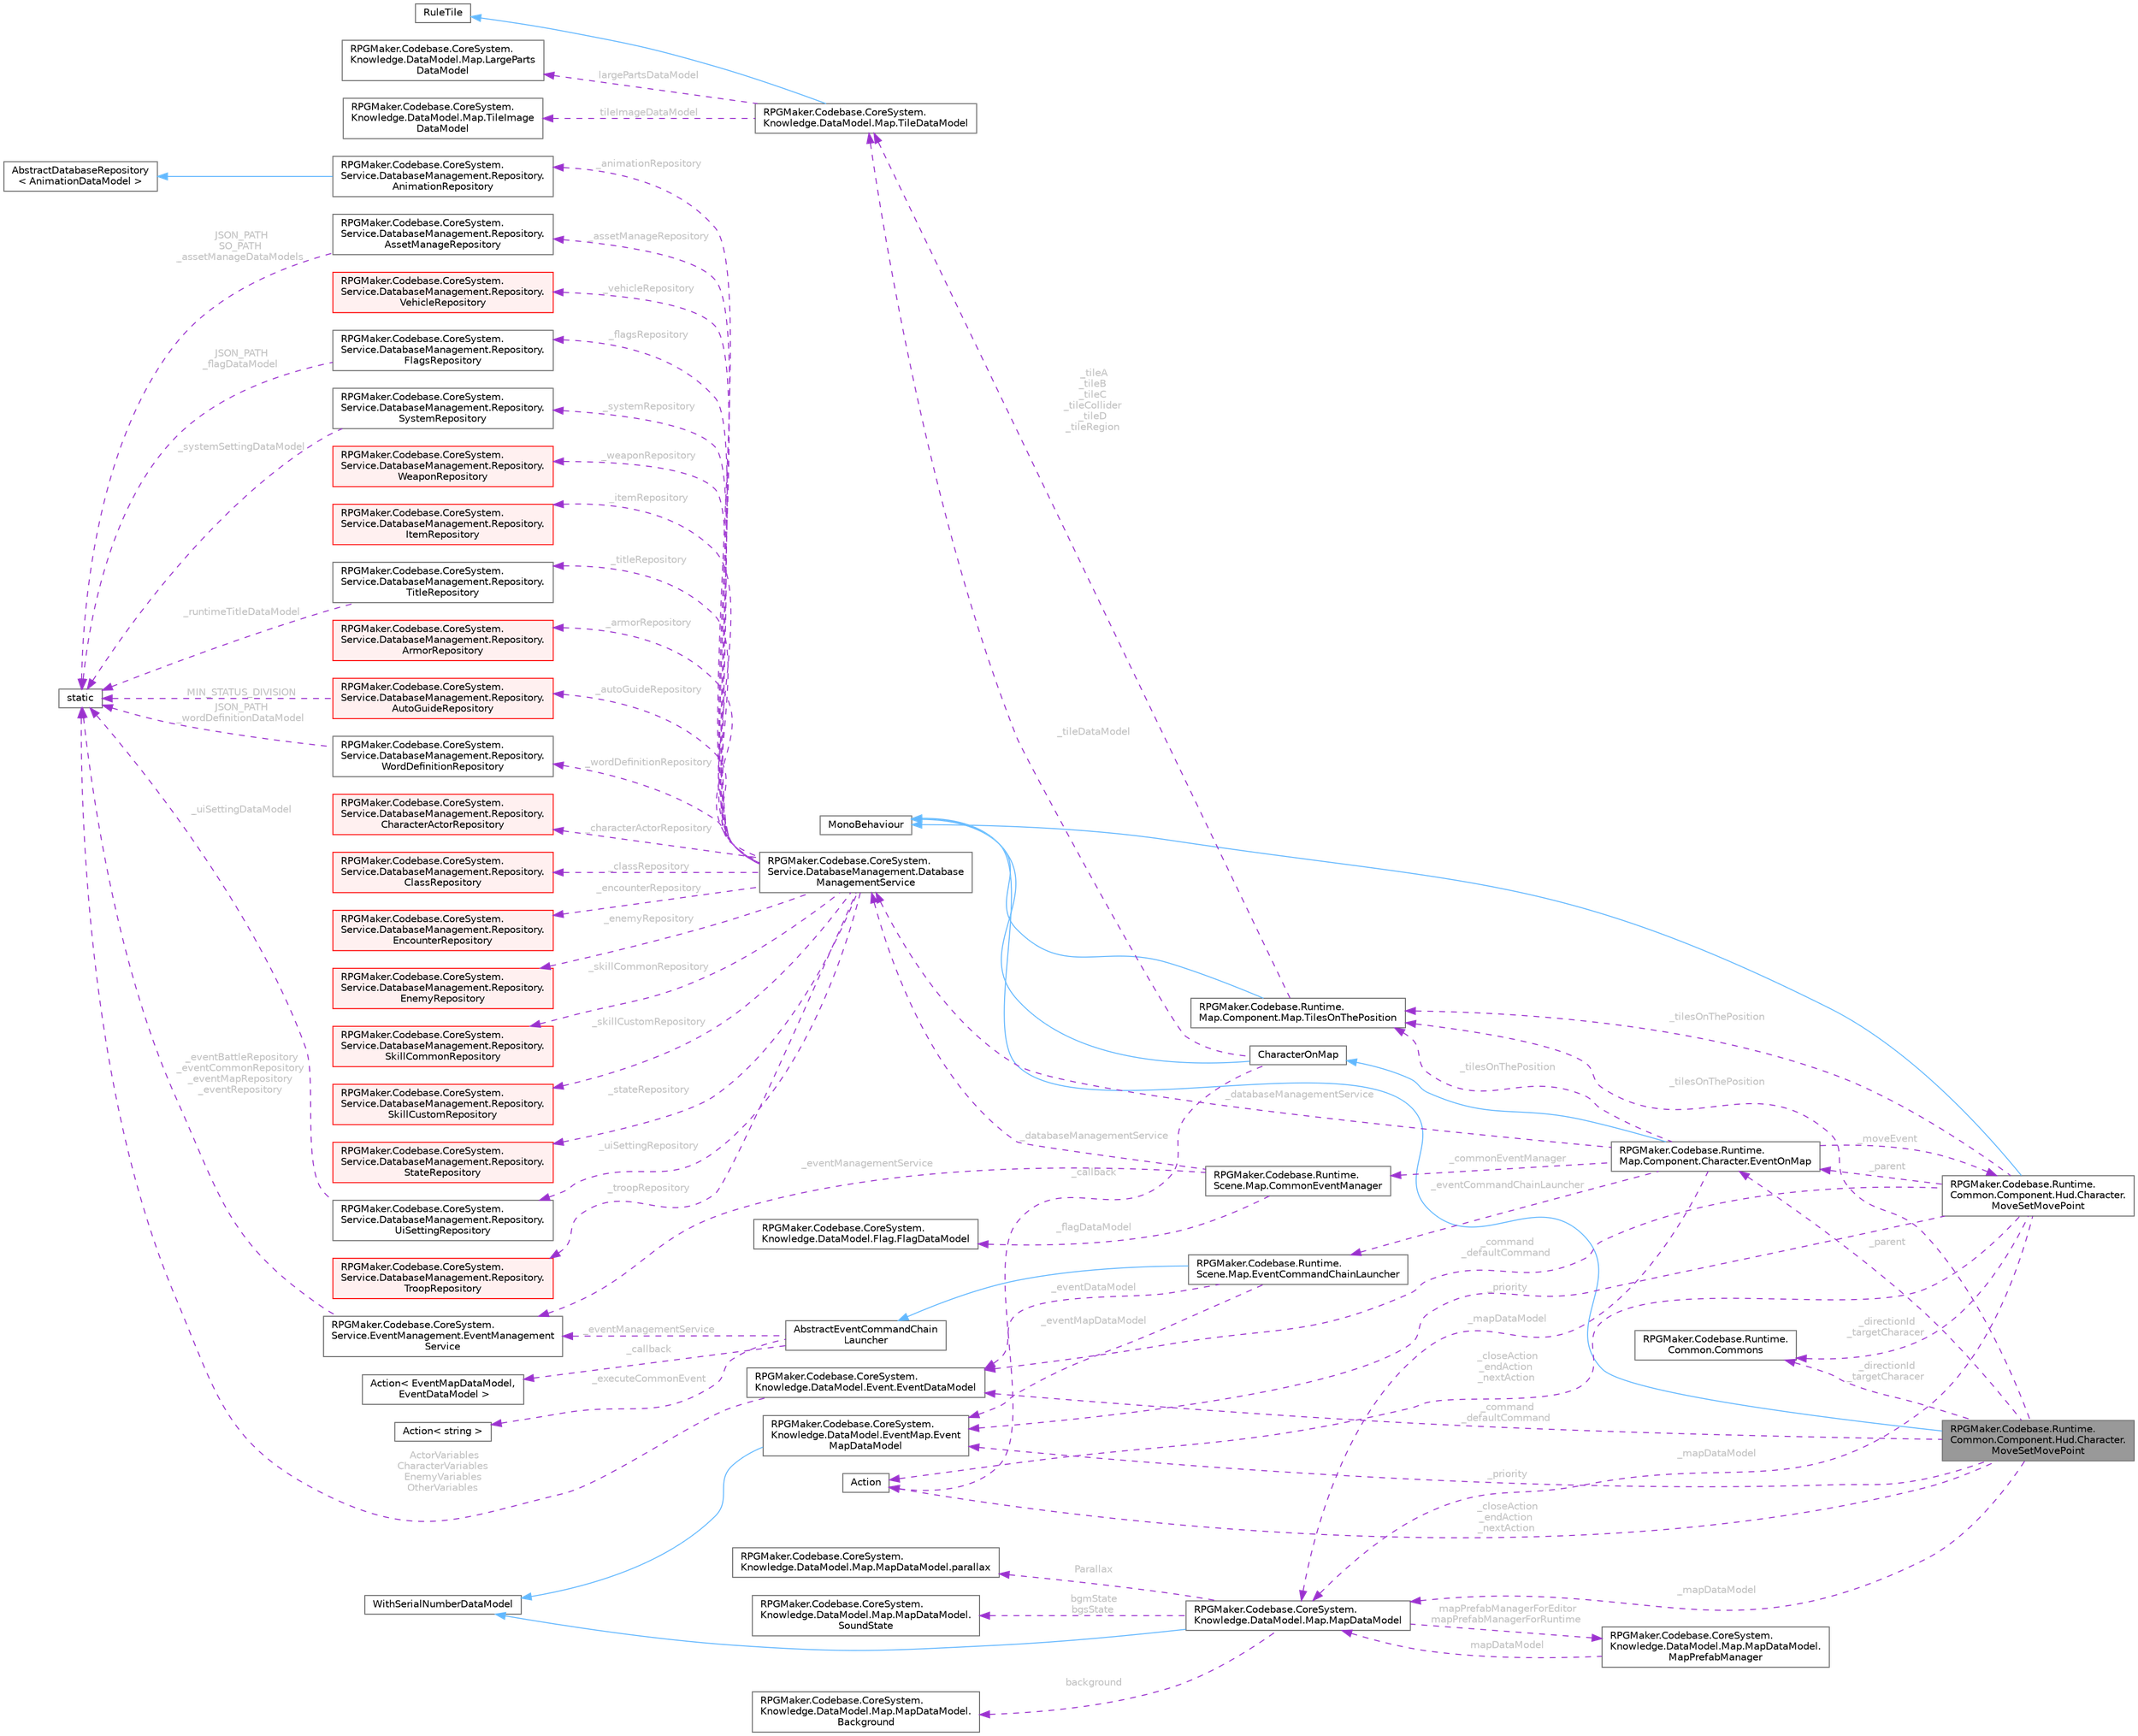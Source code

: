 digraph "RPGMaker.Codebase.Runtime.Common.Component.Hud.Character.MoveSetMovePoint"
{
 // LATEX_PDF_SIZE
  bgcolor="transparent";
  edge [fontname=Helvetica,fontsize=10,labelfontname=Helvetica,labelfontsize=10];
  node [fontname=Helvetica,fontsize=10,shape=box,height=0.2,width=0.4];
  rankdir="LR";
  Node1 [id="Node000001",label="RPGMaker.Codebase.Runtime.\lCommon.Component.Hud.Character.\lMoveSetMovePoint",height=0.2,width=0.4,color="gray40", fillcolor="grey60", style="filled", fontcolor="black",tooltip="キャラクターの座標が必要 キャラクターの画像を変える必要がある"];
  Node2 -> Node1 [id="edge1_Node000001_Node000002",dir="back",color="steelblue1",style="solid",tooltip=" "];
  Node2 [id="Node000002",label="MonoBehaviour",height=0.2,width=0.4,color="gray40", fillcolor="white", style="filled",tooltip=" "];
  Node3 -> Node1 [id="edge2_Node000001_Node000003",dir="back",color="darkorchid3",style="dashed",tooltip=" ",label=" _closeAction\n_endAction\n_nextAction",fontcolor="grey" ];
  Node3 [id="Node000003",label="Action",height=0.2,width=0.4,color="gray40", fillcolor="white", style="filled",tooltip=" "];
  Node4 -> Node1 [id="edge3_Node000001_Node000004",dir="back",color="darkorchid3",style="dashed",tooltip=" ",label=" _command\n_defaultCommand",fontcolor="grey" ];
  Node4 [id="Node000004",label="RPGMaker.Codebase.CoreSystem.\lKnowledge.DataModel.Event.EventDataModel",height=0.2,width=0.4,color="gray40", fillcolor="white", style="filled",URL="$d3/d9a/class_r_p_g_maker_1_1_codebase_1_1_core_system_1_1_knowledge_1_1_data_model_1_1_event_1_1_event_data_model.html",tooltip="😁 イベント・データ・モデル"];
  Node5 -> Node4 [id="edge4_Node000004_Node000005",dir="back",color="darkorchid3",style="dashed",tooltip=" ",label=" ActorVariables\nCharacterVariables\nEnemyVariables\nOtherVariables",fontcolor="grey" ];
  Node5 [id="Node000005",label="static",height=0.2,width=0.4,color="gray40", fillcolor="white", style="filled",tooltip=" "];
  Node6 -> Node1 [id="edge5_Node000001_Node000006",dir="back",color="darkorchid3",style="dashed",tooltip=" ",label=" _directionId\n_targetCharacer",fontcolor="grey" ];
  Node6 [id="Node000006",label="RPGMaker.Codebase.Runtime.\lCommon.Commons",height=0.2,width=0.4,color="gray40", fillcolor="white", style="filled",URL="$d8/d0e/class_r_p_g_maker_1_1_codebase_1_1_runtime_1_1_common_1_1_commons.html",tooltip="Runtime, Editorのプレビュー, EditorのUIで共用するもの。"];
  Node7 -> Node1 [id="edge6_Node000001_Node000007",dir="back",color="darkorchid3",style="dashed",tooltip=" ",label=" _mapDataModel",fontcolor="grey" ];
  Node7 [id="Node000007",label="RPGMaker.Codebase.CoreSystem.\lKnowledge.DataModel.Map.MapDataModel",height=0.2,width=0.4,color="gray40", fillcolor="white", style="filled",URL="$d8/d51/class_r_p_g_maker_1_1_codebase_1_1_core_system_1_1_knowledge_1_1_data_model_1_1_map_1_1_map_data_model.html",tooltip="😁 マップ・データ・モデル"];
  Node8 -> Node7 [id="edge7_Node000007_Node000008",dir="back",color="steelblue1",style="solid",tooltip=" "];
  Node8 [id="Node000008",label="WithSerialNumberDataModel",height=0.2,width=0.4,color="gray40", fillcolor="white", style="filled",tooltip=" "];
  Node9 -> Node7 [id="edge8_Node000007_Node000009",dir="back",color="darkorchid3",style="dashed",tooltip=" ",label=" background",fontcolor="grey" ];
  Node9 [id="Node000009",label="RPGMaker.Codebase.CoreSystem.\lKnowledge.DataModel.Map.MapDataModel.\lBackground",height=0.2,width=0.4,color="gray40", fillcolor="white", style="filled",URL="$d0/d66/class_r_p_g_maker_1_1_codebase_1_1_core_system_1_1_knowledge_1_1_data_model_1_1_map_1_1_map_data_model_1_1_background.html",tooltip="😁 背景"];
  Node10 -> Node7 [id="edge9_Node000007_Node000010",dir="back",color="darkorchid3",style="dashed",tooltip=" ",label=" Parallax",fontcolor="grey" ];
  Node10 [id="Node000010",label="RPGMaker.Codebase.CoreSystem.\lKnowledge.DataModel.Map.MapDataModel.parallax",height=0.2,width=0.4,color="gray40", fillcolor="white", style="filled",URL="$d6/d59/class_r_p_g_maker_1_1_codebase_1_1_core_system_1_1_knowledge_1_1_data_model_1_1_map_1_1_map_data_model_1_1parallax.html",tooltip="😁 視差"];
  Node11 -> Node7 [id="edge10_Node000007_Node000011",dir="back",color="darkorchid3",style="dashed",tooltip=" ",label=" bgmState\nbgsState",fontcolor="grey" ];
  Node11 [id="Node000011",label="RPGMaker.Codebase.CoreSystem.\lKnowledge.DataModel.Map.MapDataModel.\lSoundState",height=0.2,width=0.4,color="gray40", fillcolor="white", style="filled",URL="$dc/d49/class_r_p_g_maker_1_1_codebase_1_1_core_system_1_1_knowledge_1_1_data_model_1_1_map_1_1_map_data_model_1_1_sound_state.html",tooltip="😁 音状態"];
  Node12 -> Node7 [id="edge11_Node000007_Node000012",dir="back",color="darkorchid3",style="dashed",tooltip=" ",label=" mapPrefabManagerForEditor\nmapPrefabManagerForRuntime",fontcolor="grey" ];
  Node12 [id="Node000012",label="RPGMaker.Codebase.CoreSystem.\lKnowledge.DataModel.Map.MapDataModel.\lMapPrefabManager",height=0.2,width=0.4,color="gray40", fillcolor="white", style="filled",URL="$dd/db9/class_r_p_g_maker_1_1_codebase_1_1_core_system_1_1_knowledge_1_1_data_model_1_1_map_1_1_map_data_model_1_1_map_prefab_manager.html",tooltip="マップ・プレファブ管理"];
  Node7 -> Node12 [id="edge12_Node000012_Node000007",dir="back",color="darkorchid3",style="dashed",tooltip=" ",label=" mapDataModel",fontcolor="grey" ];
  Node13 -> Node1 [id="edge13_Node000001_Node000013",dir="back",color="darkorchid3",style="dashed",tooltip=" ",label=" _parent",fontcolor="grey" ];
  Node13 [id="Node000013",label="RPGMaker.Codebase.Runtime.\lMap.Component.Character.EventOnMap",height=0.2,width=0.4,color="gray40", fillcolor="white", style="filled",URL="$da/d39/class_r_p_g_maker_1_1_codebase_1_1_runtime_1_1_map_1_1_component_1_1_character_1_1_event_on_map.html",tooltip="マップ上のイベント"];
  Node14 -> Node13 [id="edge14_Node000013_Node000014",dir="back",color="steelblue1",style="solid",tooltip=" "];
  Node14 [id="Node000014",label="CharacterOnMap",height=0.2,width=0.4,color="gray40", fillcolor="white", style="filled",URL="$d0/dad/class_r_p_g_maker_1_1_codebase_1_1_runtime_1_1_map_1_1_component_1_1_character_1_1_character_on_map.html",tooltip="マップ上のキャラクター"];
  Node2 -> Node14 [id="edge15_Node000014_Node000002",dir="back",color="steelblue1",style="solid",tooltip=" "];
  Node3 -> Node14 [id="edge16_Node000014_Node000003",dir="back",color="darkorchid3",style="dashed",tooltip=" ",label=" _callback",fontcolor="grey" ];
  Node15 -> Node14 [id="edge17_Node000014_Node000015",dir="back",color="darkorchid3",style="dashed",tooltip=" ",label=" _tileDataModel",fontcolor="grey" ];
  Node15 [id="Node000015",label="RPGMaker.Codebase.CoreSystem.\lKnowledge.DataModel.Map.TileDataModel",height=0.2,width=0.4,color="gray40", fillcolor="white", style="filled",URL="$d8/d26/class_r_p_g_maker_1_1_codebase_1_1_core_system_1_1_knowledge_1_1_data_model_1_1_map_1_1_tile_data_model.html",tooltip="😁 タイル・データ・モデル"];
  Node16 -> Node15 [id="edge18_Node000015_Node000016",dir="back",color="steelblue1",style="solid",tooltip=" "];
  Node16 [id="Node000016",label="RuleTile",height=0.2,width=0.4,color="gray40", fillcolor="white", style="filled",tooltip=" "];
  Node17 -> Node15 [id="edge19_Node000015_Node000017",dir="back",color="darkorchid3",style="dashed",tooltip=" ",label=" largePartsDataModel",fontcolor="grey" ];
  Node17 [id="Node000017",label="RPGMaker.Codebase.CoreSystem.\lKnowledge.DataModel.Map.LargeParts\lDataModel",height=0.2,width=0.4,color="gray40", fillcolor="white", style="filled",URL="$d2/d0f/class_r_p_g_maker_1_1_codebase_1_1_core_system_1_1_knowledge_1_1_data_model_1_1_map_1_1_large_parts_data_model.html",tooltip="😁 大パーツ・データ・モデル"];
  Node18 -> Node15 [id="edge20_Node000015_Node000018",dir="back",color="darkorchid3",style="dashed",tooltip=" ",label=" tileImageDataModel",fontcolor="grey" ];
  Node18 [id="Node000018",label="RPGMaker.Codebase.CoreSystem.\lKnowledge.DataModel.Map.TileImage\lDataModel",height=0.2,width=0.4,color="gray40", fillcolor="white", style="filled",URL="$d2/d8c/class_r_p_g_maker_1_1_codebase_1_1_core_system_1_1_knowledge_1_1_data_model_1_1_map_1_1_tile_image_data_model.html",tooltip="😁 タイル・イメージ・データ・モデル"];
  Node7 -> Node13 [id="edge21_Node000013_Node000007",dir="back",color="darkorchid3",style="dashed",tooltip=" ",label=" _mapDataModel",fontcolor="grey" ];
  Node19 -> Node13 [id="edge22_Node000013_Node000019",dir="back",color="darkorchid3",style="dashed",tooltip=" ",label=" _moveEvent",fontcolor="grey" ];
  Node19 [id="Node000019",label="RPGMaker.Codebase.Runtime.\lCommon.Component.Hud.Character.\lMoveSetMovePoint",height=0.2,width=0.4,color="gray40", fillcolor="white", style="filled",URL="$d9/dcc/class_r_p_g_maker_1_1_codebase_1_1_runtime_1_1_common_1_1_component_1_1_hud_1_1_character_1_1_move_set_move_point.html",tooltip="キャラクターの座標が必要 キャラクターの画像を変える必要がある"];
  Node2 -> Node19 [id="edge23_Node000019_Node000002",dir="back",color="steelblue1",style="solid",tooltip=" "];
  Node3 -> Node19 [id="edge24_Node000019_Node000003",dir="back",color="darkorchid3",style="dashed",tooltip=" ",label=" _closeAction\n_endAction\n_nextAction",fontcolor="grey" ];
  Node4 -> Node19 [id="edge25_Node000019_Node000004",dir="back",color="darkorchid3",style="dashed",tooltip=" ",label=" _command\n_defaultCommand",fontcolor="grey" ];
  Node6 -> Node19 [id="edge26_Node000019_Node000006",dir="back",color="darkorchid3",style="dashed",tooltip=" ",label=" _directionId\n_targetCharacer",fontcolor="grey" ];
  Node7 -> Node19 [id="edge27_Node000019_Node000007",dir="back",color="darkorchid3",style="dashed",tooltip=" ",label=" _mapDataModel",fontcolor="grey" ];
  Node13 -> Node19 [id="edge28_Node000019_Node000013",dir="back",color="darkorchid3",style="dashed",tooltip=" ",label=" _parent",fontcolor="grey" ];
  Node20 -> Node19 [id="edge29_Node000019_Node000020",dir="back",color="darkorchid3",style="dashed",tooltip=" ",label=" _priority",fontcolor="grey" ];
  Node20 [id="Node000020",label="RPGMaker.Codebase.CoreSystem.\lKnowledge.DataModel.EventMap.Event\lMapDataModel",height=0.2,width=0.4,color="gray40", fillcolor="white", style="filled",URL="$df/d2c/class_r_p_g_maker_1_1_codebase_1_1_core_system_1_1_knowledge_1_1_data_model_1_1_event_map_1_1_event_map_data_model.html",tooltip="😁 イベント・マップ・データ・モデル"];
  Node8 -> Node20 [id="edge30_Node000020_Node000008",dir="back",color="steelblue1",style="solid",tooltip=" "];
  Node21 -> Node19 [id="edge31_Node000019_Node000021",dir="back",color="darkorchid3",style="dashed",tooltip=" ",label=" _tilesOnThePosition",fontcolor="grey" ];
  Node21 [id="Node000021",label="RPGMaker.Codebase.Runtime.\lMap.Component.Map.TilesOnThePosition",height=0.2,width=0.4,color="gray40", fillcolor="white", style="filled",URL="$d6/dfd/class_r_p_g_maker_1_1_codebase_1_1_runtime_1_1_map_1_1_component_1_1_map_1_1_tiles_on_the_position.html",tooltip="ポジション上のタイル"];
  Node2 -> Node21 [id="edge32_Node000021_Node000002",dir="back",color="steelblue1",style="solid",tooltip=" "];
  Node15 -> Node21 [id="edge33_Node000021_Node000015",dir="back",color="darkorchid3",style="dashed",tooltip=" ",label=" _tileA\n_tileB\n_tileC\n_tileCollider\n_tileD\n_tileRegion",fontcolor="grey" ];
  Node21 -> Node13 [id="edge34_Node000013_Node000021",dir="back",color="darkorchid3",style="dashed",tooltip=" ",label=" _tilesOnThePosition",fontcolor="grey" ];
  Node22 -> Node13 [id="edge35_Node000013_Node000022",dir="back",color="darkorchid3",style="dashed",tooltip=" ",label=" _eventCommandChainLauncher",fontcolor="grey" ];
  Node22 [id="Node000022",label="RPGMaker.Codebase.Runtime.\lScene.Map.EventCommandChainLauncher",height=0.2,width=0.4,color="gray40", fillcolor="white", style="filled",URL="$d8/dfc/class_r_p_g_maker_1_1_codebase_1_1_runtime_1_1_scene_1_1_map_1_1_event_command_chain_launcher.html",tooltip="イベント共通鎖ランチャー"];
  Node23 -> Node22 [id="edge36_Node000022_Node000023",dir="back",color="steelblue1",style="solid",tooltip=" "];
  Node23 [id="Node000023",label="AbstractEventCommandChain\lLauncher",height=0.2,width=0.4,color="gray40", fillcolor="white", style="filled",URL="$d4/dd0/class_r_p_g_maker_1_1_codebase_1_1_runtime_1_1_event_1_1_abstract_event_command_chain_launcher.html",tooltip="イベントのChainLauncherの基底クラス"];
  Node24 -> Node23 [id="edge37_Node000023_Node000024",dir="back",color="darkorchid3",style="dashed",tooltip=" ",label=" _callback",fontcolor="grey" ];
  Node24 [id="Node000024",label="Action\< EventMapDataModel,\l EventDataModel \>",height=0.2,width=0.4,color="gray40", fillcolor="white", style="filled",tooltip=" "];
  Node25 -> Node23 [id="edge38_Node000023_Node000025",dir="back",color="darkorchid3",style="dashed",tooltip=" ",label=" _executeCommonEvent",fontcolor="grey" ];
  Node25 [id="Node000025",label="Action\< string \>",height=0.2,width=0.4,color="gray40", fillcolor="white", style="filled",tooltip=" "];
  Node26 -> Node23 [id="edge39_Node000023_Node000026",dir="back",color="darkorchid3",style="dashed",tooltip=" ",label=" _eventManagementService",fontcolor="grey" ];
  Node26 [id="Node000026",label="RPGMaker.Codebase.CoreSystem.\lService.EventManagement.EventManagement\lService",height=0.2,width=0.4,color="gray40", fillcolor="white", style="filled",URL="$d5/d7b/class_r_p_g_maker_1_1_codebase_1_1_core_system_1_1_service_1_1_event_management_1_1_event_management_service.html",tooltip=" "];
  Node5 -> Node26 [id="edge40_Node000026_Node000005",dir="back",color="darkorchid3",style="dashed",tooltip=" ",label=" _eventBattleRepository\n_eventCommonRepository\n_eventMapRepository\n_eventRepository",fontcolor="grey" ];
  Node20 -> Node22 [id="edge41_Node000022_Node000020",dir="back",color="darkorchid3",style="dashed",tooltip=" ",label=" _eventMapDataModel",fontcolor="grey" ];
  Node4 -> Node22 [id="edge42_Node000022_Node000004",dir="back",color="darkorchid3",style="dashed",tooltip=" ",label=" _eventDataModel",fontcolor="grey" ];
  Node27 -> Node13 [id="edge43_Node000013_Node000027",dir="back",color="darkorchid3",style="dashed",tooltip=" ",label=" _databaseManagementService",fontcolor="grey" ];
  Node27 [id="Node000027",label="RPGMaker.Codebase.CoreSystem.\lService.DatabaseManagement.Database\lManagementService",height=0.2,width=0.4,color="gray40", fillcolor="white", style="filled",URL="$db/db0/class_r_p_g_maker_1_1_codebase_1_1_core_system_1_1_service_1_1_database_management_1_1_database_management_service.html",tooltip="😁 データベース管理サービス"];
  Node28 -> Node27 [id="edge44_Node000027_Node000028",dir="back",color="darkorchid3",style="dashed",tooltip=" ",label=" _animationRepository",fontcolor="grey" ];
  Node28 [id="Node000028",label="RPGMaker.Codebase.CoreSystem.\lService.DatabaseManagement.Repository.\lAnimationRepository",height=0.2,width=0.4,color="gray40", fillcolor="white", style="filled",URL="$d5/deb/class_r_p_g_maker_1_1_codebase_1_1_core_system_1_1_service_1_1_database_management_1_1_repository_1_1_animation_repository.html",tooltip="😁 アニメーション置き場"];
  Node29 -> Node28 [id="edge45_Node000028_Node000029",dir="back",color="steelblue1",style="solid",tooltip=" "];
  Node29 [id="Node000029",label="AbstractDatabaseRepository\l\< AnimationDataModel \>",height=0.2,width=0.4,color="gray40", fillcolor="white", style="filled",tooltip=" "];
  Node30 -> Node27 [id="edge46_Node000027_Node000030",dir="back",color="darkorchid3",style="dashed",tooltip=" ",label=" _armorRepository",fontcolor="grey" ];
  Node30 [id="Node000030",label="RPGMaker.Codebase.CoreSystem.\lService.DatabaseManagement.Repository.\lArmorRepository",height=0.2,width=0.4,color="red", fillcolor="#FFF0F0", style="filled",URL="$d5/d5e/class_r_p_g_maker_1_1_codebase_1_1_core_system_1_1_service_1_1_database_management_1_1_repository_1_1_armor_repository.html",tooltip="😁 防具置き場"];
  Node32 -> Node27 [id="edge47_Node000027_Node000032",dir="back",color="darkorchid3",style="dashed",tooltip=" ",label=" _assetManageRepository",fontcolor="grey" ];
  Node32 [id="Node000032",label="RPGMaker.Codebase.CoreSystem.\lService.DatabaseManagement.Repository.\lAssetManageRepository",height=0.2,width=0.4,color="gray40", fillcolor="white", style="filled",URL="$d7/db3/class_r_p_g_maker_1_1_codebase_1_1_core_system_1_1_service_1_1_database_management_1_1_repository_1_1_asset_manage_repository.html",tooltip="😁 資産管理置き場"];
  Node5 -> Node32 [id="edge48_Node000032_Node000005",dir="back",color="darkorchid3",style="dashed",tooltip=" ",label=" JSON_PATH\nSO_PATH\n_assetManageDataModels",fontcolor="grey" ];
  Node33 -> Node27 [id="edge49_Node000027_Node000033",dir="back",color="darkorchid3",style="dashed",tooltip=" ",label=" _autoGuideRepository",fontcolor="grey" ];
  Node33 [id="Node000033",label="RPGMaker.Codebase.CoreSystem.\lService.DatabaseManagement.Repository.\lAutoGuideRepository",height=0.2,width=0.4,color="red", fillcolor="#FFF0F0", style="filled",URL="$dc/d23/class_r_p_g_maker_1_1_codebase_1_1_core_system_1_1_service_1_1_database_management_1_1_repository_1_1_auto_guide_repository.html",tooltip="😁 自動ガイド置き場"];
  Node5 -> Node33 [id="edge50_Node000033_Node000005",dir="back",color="darkorchid3",style="dashed",tooltip=" ",label=" MIN_STATUS_DIVISION",fontcolor="grey" ];
  Node35 -> Node27 [id="edge51_Node000027_Node000035",dir="back",color="darkorchid3",style="dashed",tooltip=" ",label=" _characterActorRepository",fontcolor="grey" ];
  Node35 [id="Node000035",label="RPGMaker.Codebase.CoreSystem.\lService.DatabaseManagement.Repository.\lCharacterActorRepository",height=0.2,width=0.4,color="red", fillcolor="#FFF0F0", style="filled",URL="$dc/d27/class_r_p_g_maker_1_1_codebase_1_1_core_system_1_1_service_1_1_database_management_1_1_repositor67544213d6af3013901ca89c3e4d5d21.html",tooltip="キャラクター・アクター置き場"];
  Node37 -> Node27 [id="edge52_Node000027_Node000037",dir="back",color="darkorchid3",style="dashed",tooltip=" ",label=" _classRepository",fontcolor="grey" ];
  Node37 [id="Node000037",label="RPGMaker.Codebase.CoreSystem.\lService.DatabaseManagement.Repository.\lClassRepository",height=0.2,width=0.4,color="red", fillcolor="#FFF0F0", style="filled",URL="$d5/df3/class_r_p_g_maker_1_1_codebase_1_1_core_system_1_1_service_1_1_database_management_1_1_repository_1_1_class_repository.html",tooltip="😁 クラス置き場"];
  Node39 -> Node27 [id="edge53_Node000027_Node000039",dir="back",color="darkorchid3",style="dashed",tooltip=" ",label=" _encounterRepository",fontcolor="grey" ];
  Node39 [id="Node000039",label="RPGMaker.Codebase.CoreSystem.\lService.DatabaseManagement.Repository.\lEncounterRepository",height=0.2,width=0.4,color="red", fillcolor="#FFF0F0", style="filled",URL="$d3/dae/class_r_p_g_maker_1_1_codebase_1_1_core_system_1_1_service_1_1_database_management_1_1_repository_1_1_encounter_repository.html",tooltip="遭遇置き場"];
  Node41 -> Node27 [id="edge54_Node000027_Node000041",dir="back",color="darkorchid3",style="dashed",tooltip=" ",label=" _enemyRepository",fontcolor="grey" ];
  Node41 [id="Node000041",label="RPGMaker.Codebase.CoreSystem.\lService.DatabaseManagement.Repository.\lEnemyRepository",height=0.2,width=0.4,color="red", fillcolor="#FFF0F0", style="filled",URL="$d4/d59/class_r_p_g_maker_1_1_codebase_1_1_core_system_1_1_service_1_1_database_management_1_1_repository_1_1_enemy_repository.html",tooltip="😁 敵置き場"];
  Node43 -> Node27 [id="edge55_Node000027_Node000043",dir="back",color="darkorchid3",style="dashed",tooltip=" ",label=" _flagsRepository",fontcolor="grey" ];
  Node43 [id="Node000043",label="RPGMaker.Codebase.CoreSystem.\lService.DatabaseManagement.Repository.\lFlagsRepository",height=0.2,width=0.4,color="gray40", fillcolor="white", style="filled",URL="$dd/db4/class_r_p_g_maker_1_1_codebase_1_1_core_system_1_1_service_1_1_database_management_1_1_repository_1_1_flags_repository.html",tooltip="😁 フラグ置き場"];
  Node5 -> Node43 [id="edge56_Node000043_Node000005",dir="back",color="darkorchid3",style="dashed",tooltip=" ",label=" JSON_PATH\n_flagDataModel",fontcolor="grey" ];
  Node44 -> Node27 [id="edge57_Node000027_Node000044",dir="back",color="darkorchid3",style="dashed",tooltip=" ",label=" _itemRepository",fontcolor="grey" ];
  Node44 [id="Node000044",label="RPGMaker.Codebase.CoreSystem.\lService.DatabaseManagement.Repository.\lItemRepository",height=0.2,width=0.4,color="red", fillcolor="#FFF0F0", style="filled",URL="$dd/d1d/class_r_p_g_maker_1_1_codebase_1_1_core_system_1_1_service_1_1_database_management_1_1_repository_1_1_item_repository.html",tooltip="😁 アイテム置き場"];
  Node46 -> Node27 [id="edge58_Node000027_Node000046",dir="back",color="darkorchid3",style="dashed",tooltip=" ",label=" _skillCommonRepository",fontcolor="grey" ];
  Node46 [id="Node000046",label="RPGMaker.Codebase.CoreSystem.\lService.DatabaseManagement.Repository.\lSkillCommonRepository",height=0.2,width=0.4,color="red", fillcolor="#FFF0F0", style="filled",URL="$da/d52/class_r_p_g_maker_1_1_codebase_1_1_core_system_1_1_service_1_1_database_management_1_1_repository_1_1_skill_common_repository.html",tooltip="😁 スキル共通置き場"];
  Node48 -> Node27 [id="edge59_Node000027_Node000048",dir="back",color="darkorchid3",style="dashed",tooltip=" ",label=" _skillCustomRepository",fontcolor="grey" ];
  Node48 [id="Node000048",label="RPGMaker.Codebase.CoreSystem.\lService.DatabaseManagement.Repository.\lSkillCustomRepository",height=0.2,width=0.4,color="red", fillcolor="#FFF0F0", style="filled",URL="$df/d9d/class_r_p_g_maker_1_1_codebase_1_1_core_system_1_1_service_1_1_database_management_1_1_repository_1_1_skill_custom_repository.html",tooltip="😁 スキル・カスタム置き場"];
  Node50 -> Node27 [id="edge60_Node000027_Node000050",dir="back",color="darkorchid3",style="dashed",tooltip=" ",label=" _stateRepository",fontcolor="grey" ];
  Node50 [id="Node000050",label="RPGMaker.Codebase.CoreSystem.\lService.DatabaseManagement.Repository.\lStateRepository",height=0.2,width=0.4,color="red", fillcolor="#FFF0F0", style="filled",URL="$d0/d34/class_r_p_g_maker_1_1_codebase_1_1_core_system_1_1_service_1_1_database_management_1_1_repository_1_1_state_repository.html",tooltip="😁 状態置き場"];
  Node52 -> Node27 [id="edge61_Node000027_Node000052",dir="back",color="darkorchid3",style="dashed",tooltip=" ",label=" _systemRepository",fontcolor="grey" ];
  Node52 [id="Node000052",label="RPGMaker.Codebase.CoreSystem.\lService.DatabaseManagement.Repository.\lSystemRepository",height=0.2,width=0.4,color="gray40", fillcolor="white", style="filled",URL="$d6/d55/class_r_p_g_maker_1_1_codebase_1_1_core_system_1_1_service_1_1_database_management_1_1_repository_1_1_system_repository.html",tooltip="😁 システム置き場"];
  Node5 -> Node52 [id="edge62_Node000052_Node000005",dir="back",color="darkorchid3",style="dashed",tooltip=" ",label=" _systemSettingDataModel",fontcolor="grey" ];
  Node53 -> Node27 [id="edge63_Node000027_Node000053",dir="back",color="darkorchid3",style="dashed",tooltip=" ",label=" _titleRepository",fontcolor="grey" ];
  Node53 [id="Node000053",label="RPGMaker.Codebase.CoreSystem.\lService.DatabaseManagement.Repository.\lTitleRepository",height=0.2,width=0.4,color="gray40", fillcolor="white", style="filled",URL="$d6/d61/class_r_p_g_maker_1_1_codebase_1_1_core_system_1_1_service_1_1_database_management_1_1_repository_1_1_title_repository.html",tooltip="😁 タイトル置き場"];
  Node5 -> Node53 [id="edge64_Node000053_Node000005",dir="back",color="darkorchid3",style="dashed",tooltip=" ",label=" _runtimeTitleDataModel",fontcolor="grey" ];
  Node54 -> Node27 [id="edge65_Node000027_Node000054",dir="back",color="darkorchid3",style="dashed",tooltip=" ",label=" _troopRepository",fontcolor="grey" ];
  Node54 [id="Node000054",label="RPGMaker.Codebase.CoreSystem.\lService.DatabaseManagement.Repository.\lTroopRepository",height=0.2,width=0.4,color="red", fillcolor="#FFF0F0", style="filled",URL="$d6/d3e/class_r_p_g_maker_1_1_codebase_1_1_core_system_1_1_service_1_1_database_management_1_1_repository_1_1_troop_repository.html",tooltip="😁 部隊置き場"];
  Node56 -> Node27 [id="edge66_Node000027_Node000056",dir="back",color="darkorchid3",style="dashed",tooltip=" ",label=" _uiSettingRepository",fontcolor="grey" ];
  Node56 [id="Node000056",label="RPGMaker.Codebase.CoreSystem.\lService.DatabaseManagement.Repository.\lUiSettingRepository",height=0.2,width=0.4,color="gray40", fillcolor="white", style="filled",URL="$de/d41/class_r_p_g_maker_1_1_codebase_1_1_core_system_1_1_service_1_1_database_management_1_1_repository_1_1_ui_setting_repository.html",tooltip="😁 ユーザー・インターフェース設定置き場"];
  Node5 -> Node56 [id="edge67_Node000056_Node000005",dir="back",color="darkorchid3",style="dashed",tooltip=" ",label=" _uiSettingDataModel",fontcolor="grey" ];
  Node57 -> Node27 [id="edge68_Node000027_Node000057",dir="back",color="darkorchid3",style="dashed",tooltip=" ",label=" _vehicleRepository",fontcolor="grey" ];
  Node57 [id="Node000057",label="RPGMaker.Codebase.CoreSystem.\lService.DatabaseManagement.Repository.\lVehicleRepository",height=0.2,width=0.4,color="red", fillcolor="#FFF0F0", style="filled",URL="$dc/dcd/class_r_p_g_maker_1_1_codebase_1_1_core_system_1_1_service_1_1_database_management_1_1_repository_1_1_vehicle_repository.html",tooltip="😁 乗り物置き場"];
  Node59 -> Node27 [id="edge69_Node000027_Node000059",dir="back",color="darkorchid3",style="dashed",tooltip=" ",label=" _weaponRepository",fontcolor="grey" ];
  Node59 [id="Node000059",label="RPGMaker.Codebase.CoreSystem.\lService.DatabaseManagement.Repository.\lWeaponRepository",height=0.2,width=0.4,color="red", fillcolor="#FFF0F0", style="filled",URL="$de/d23/class_r_p_g_maker_1_1_codebase_1_1_core_system_1_1_service_1_1_database_management_1_1_repository_1_1_weapon_repository.html",tooltip="😁 武器置き場"];
  Node61 -> Node27 [id="edge70_Node000027_Node000061",dir="back",color="darkorchid3",style="dashed",tooltip=" ",label=" _wordDefinitionRepository",fontcolor="grey" ];
  Node61 [id="Node000061",label="RPGMaker.Codebase.CoreSystem.\lService.DatabaseManagement.Repository.\lWordDefinitionRepository",height=0.2,width=0.4,color="gray40", fillcolor="white", style="filled",URL="$d0/d25/class_r_p_g_maker_1_1_codebase_1_1_core_system_1_1_service_1_1_database_management_1_1_repositor810f9e3871d1afeaa788d9c5df5cdd13.html",tooltip="😁 単語定義置き場"];
  Node5 -> Node61 [id="edge71_Node000061_Node000005",dir="back",color="darkorchid3",style="dashed",tooltip=" ",label=" JSON_PATH\n_wordDefinitionDataModel",fontcolor="grey" ];
  Node62 -> Node13 [id="edge72_Node000013_Node000062",dir="back",color="darkorchid3",style="dashed",tooltip=" ",label=" _commonEventManager",fontcolor="grey" ];
  Node62 [id="Node000062",label="RPGMaker.Codebase.Runtime.\lScene.Map.CommonEventManager",height=0.2,width=0.4,color="gray40", fillcolor="white", style="filled",URL="$d6/d00/class_r_p_g_maker_1_1_codebase_1_1_runtime_1_1_scene_1_1_map_1_1_common_event_manager.html",tooltip="共通イベント管理機"];
  Node27 -> Node62 [id="edge73_Node000062_Node000027",dir="back",color="darkorchid3",style="dashed",tooltip=" ",label=" _databaseManagementService",fontcolor="grey" ];
  Node26 -> Node62 [id="edge74_Node000062_Node000026",dir="back",color="darkorchid3",style="dashed",tooltip=" ",label=" _eventManagementService",fontcolor="grey" ];
  Node63 -> Node62 [id="edge75_Node000062_Node000063",dir="back",color="darkorchid3",style="dashed",tooltip=" ",label=" _flagDataModel",fontcolor="grey" ];
  Node63 [id="Node000063",label="RPGMaker.Codebase.CoreSystem.\lKnowledge.DataModel.Flag.FlagDataModel",height=0.2,width=0.4,color="gray40", fillcolor="white", style="filled",URL="$df/dea/class_r_p_g_maker_1_1_codebase_1_1_core_system_1_1_knowledge_1_1_data_model_1_1_flag_1_1_flag_data_model.html",tooltip="😁 フラグ・データ・モデル"];
  Node20 -> Node1 [id="edge76_Node000001_Node000020",dir="back",color="darkorchid3",style="dashed",tooltip=" ",label=" _priority",fontcolor="grey" ];
  Node21 -> Node1 [id="edge77_Node000001_Node000021",dir="back",color="darkorchid3",style="dashed",tooltip=" ",label=" _tilesOnThePosition",fontcolor="grey" ];
}
